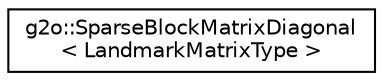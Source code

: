 digraph "Graphical Class Hierarchy"
{
  edge [fontname="Helvetica",fontsize="10",labelfontname="Helvetica",labelfontsize="10"];
  node [fontname="Helvetica",fontsize="10",shape=record];
  rankdir="LR";
  Node0 [label="g2o::SparseBlockMatrixDiagonal\l\< LandmarkMatrixType \>",height=0.2,width=0.4,color="black", fillcolor="white", style="filled",URL="$classg2o_1_1_sparse_block_matrix_diagonal.html"];
}

